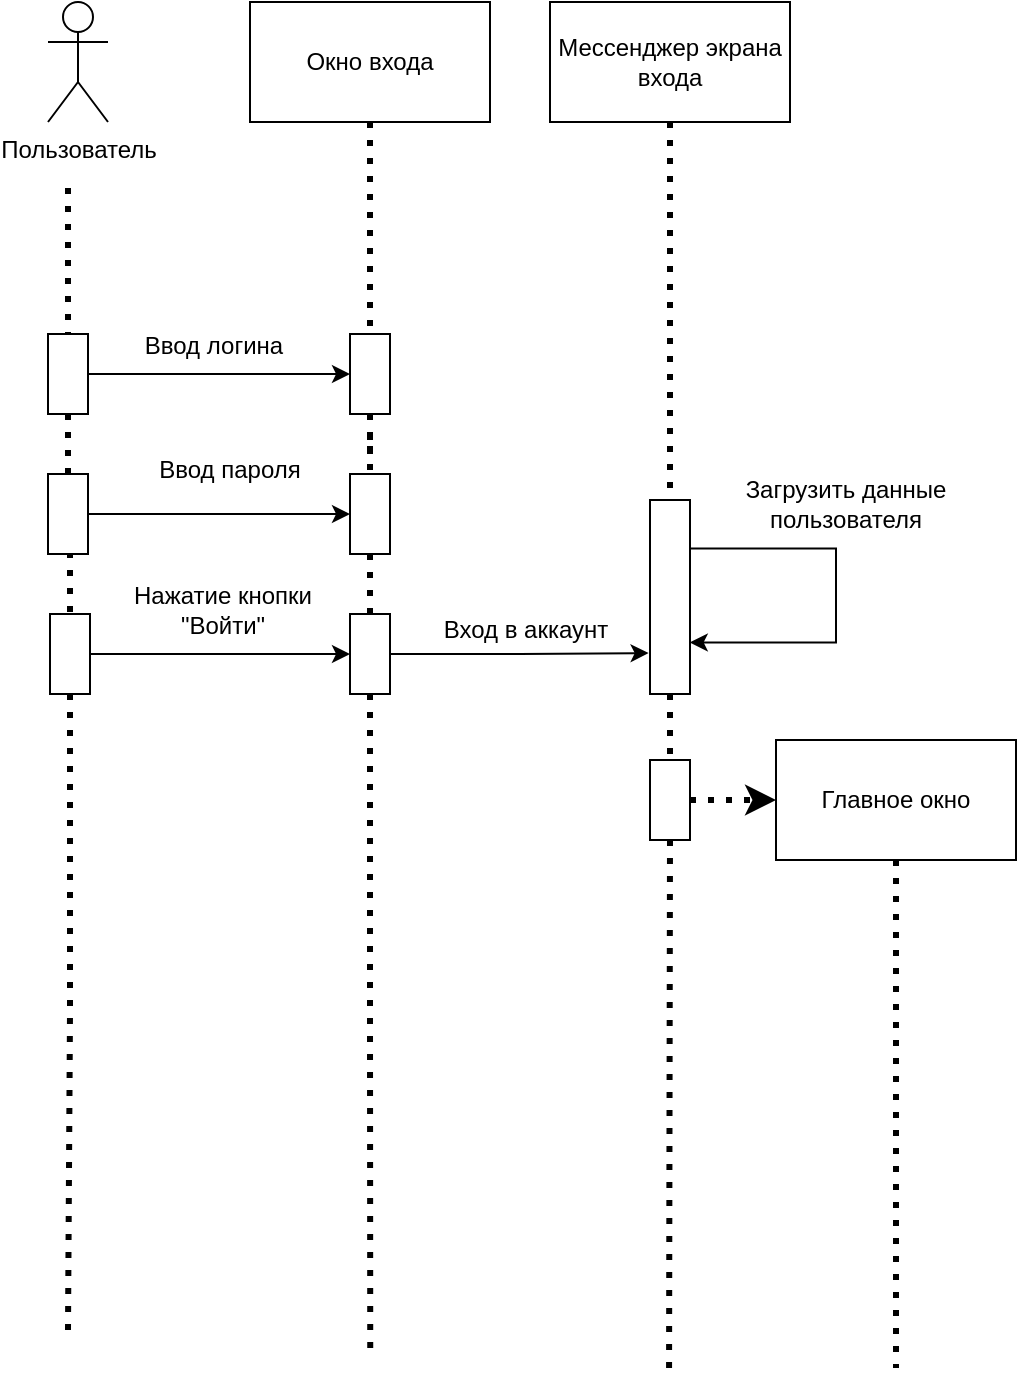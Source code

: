 <mxfile version="24.8.6">
  <diagram name="Page-1" id="2YBvvXClWsGukQMizWep">
    <mxGraphModel dx="1192" dy="570" grid="1" gridSize="10" guides="1" tooltips="1" connect="1" arrows="1" fold="1" page="1" pageScale="1" pageWidth="1169" pageHeight="827" math="0" shadow="0">
      <root>
        <mxCell id="0" />
        <mxCell id="1" parent="0" />
        <mxCell id="BjdsoCqDHpSr6dbRdmxc-4" style="edgeStyle=orthogonalEdgeStyle;rounded=1;orthogonalLoop=1;jettySize=auto;html=1;entryX=0.5;entryY=0;entryDx=0;entryDy=0;dashed=1;dashPattern=1 2;endArrow=none;endFill=0;strokeWidth=3;curved=0;" edge="1" parent="1" target="BjdsoCqDHpSr6dbRdmxc-2">
          <mxGeometry relative="1" as="geometry">
            <mxPoint x="321" y="130" as="sourcePoint" />
            <Array as="points">
              <mxPoint x="321" y="130" />
            </Array>
          </mxGeometry>
        </mxCell>
        <mxCell id="BjdsoCqDHpSr6dbRdmxc-1" value="Пользователь" style="shape=umlActor;verticalLabelPosition=bottom;verticalAlign=top;html=1;outlineConnect=0;" vertex="1" parent="1">
          <mxGeometry x="311" y="37" width="30" height="60" as="geometry" />
        </mxCell>
        <mxCell id="BjdsoCqDHpSr6dbRdmxc-49" style="edgeStyle=orthogonalEdgeStyle;rounded=0;orthogonalLoop=1;jettySize=auto;html=1;exitX=0.5;exitY=1;exitDx=0;exitDy=0;entryX=0.5;entryY=0;entryDx=0;entryDy=0;dashed=1;dashPattern=1 2;strokeWidth=3;endArrow=none;endFill=0;" edge="1" parent="1" source="BjdsoCqDHpSr6dbRdmxc-2" target="BjdsoCqDHpSr6dbRdmxc-47">
          <mxGeometry relative="1" as="geometry" />
        </mxCell>
        <mxCell id="BjdsoCqDHpSr6dbRdmxc-96" style="edgeStyle=orthogonalEdgeStyle;rounded=0;orthogonalLoop=1;jettySize=auto;html=1;exitX=1;exitY=0.5;exitDx=0;exitDy=0;entryX=0;entryY=0.5;entryDx=0;entryDy=0;" edge="1" parent="1" source="BjdsoCqDHpSr6dbRdmxc-2" target="BjdsoCqDHpSr6dbRdmxc-13">
          <mxGeometry relative="1" as="geometry" />
        </mxCell>
        <mxCell id="BjdsoCqDHpSr6dbRdmxc-2" value="" style="rounded=0;whiteSpace=wrap;html=1;" vertex="1" parent="1">
          <mxGeometry x="311" y="203" width="20" height="40" as="geometry" />
        </mxCell>
        <mxCell id="BjdsoCqDHpSr6dbRdmxc-14" style="edgeStyle=orthogonalEdgeStyle;rounded=0;orthogonalLoop=1;jettySize=auto;html=1;exitX=0.5;exitY=1;exitDx=0;exitDy=0;entryX=0.5;entryY=0;entryDx=0;entryDy=0;dashed=1;dashPattern=1 2;endArrow=none;endFill=0;strokeWidth=3;" edge="1" parent="1" source="BjdsoCqDHpSr6dbRdmxc-10" target="BjdsoCqDHpSr6dbRdmxc-13">
          <mxGeometry relative="1" as="geometry" />
        </mxCell>
        <mxCell id="BjdsoCqDHpSr6dbRdmxc-10" value="Окно входа" style="rounded=0;whiteSpace=wrap;html=1;" vertex="1" parent="1">
          <mxGeometry x="412" y="37" width="120" height="60" as="geometry" />
        </mxCell>
        <mxCell id="BjdsoCqDHpSr6dbRdmxc-20" style="edgeStyle=orthogonalEdgeStyle;rounded=0;orthogonalLoop=1;jettySize=auto;html=1;exitX=0.5;exitY=1;exitDx=0;exitDy=0;dashed=1;dashPattern=1 2;strokeWidth=3;endArrow=none;endFill=0;" edge="1" parent="1" source="BjdsoCqDHpSr6dbRdmxc-13" target="BjdsoCqDHpSr6dbRdmxc-18">
          <mxGeometry relative="1" as="geometry" />
        </mxCell>
        <mxCell id="BjdsoCqDHpSr6dbRdmxc-13" value="" style="rounded=0;whiteSpace=wrap;html=1;" vertex="1" parent="1">
          <mxGeometry x="462" y="203" width="20" height="40" as="geometry" />
        </mxCell>
        <mxCell id="BjdsoCqDHpSr6dbRdmxc-16" value="Ввод логина" style="text;html=1;align=center;verticalAlign=middle;whiteSpace=wrap;rounded=0;" vertex="1" parent="1">
          <mxGeometry x="339" y="194" width="110" height="30" as="geometry" />
        </mxCell>
        <mxCell id="BjdsoCqDHpSr6dbRdmxc-81" style="edgeStyle=orthogonalEdgeStyle;rounded=0;orthogonalLoop=1;jettySize=auto;html=1;exitX=0.5;exitY=1;exitDx=0;exitDy=0;entryX=0.5;entryY=0;entryDx=0;entryDy=0;dashed=1;dashPattern=1 2;strokeWidth=3;endArrow=none;endFill=0;" edge="1" parent="1" source="BjdsoCqDHpSr6dbRdmxc-17" target="BjdsoCqDHpSr6dbRdmxc-23">
          <mxGeometry relative="1" as="geometry" />
        </mxCell>
        <mxCell id="BjdsoCqDHpSr6dbRdmxc-17" value="Мессенджер экрана входа" style="rounded=0;whiteSpace=wrap;html=1;" vertex="1" parent="1">
          <mxGeometry x="562" y="37" width="120" height="60" as="geometry" />
        </mxCell>
        <mxCell id="BjdsoCqDHpSr6dbRdmxc-98" style="edgeStyle=orthogonalEdgeStyle;rounded=0;orthogonalLoop=1;jettySize=auto;html=1;exitX=0.5;exitY=1;exitDx=0;exitDy=0;entryX=0.5;entryY=0;entryDx=0;entryDy=0;endArrow=none;endFill=0;strokeWidth=3;dashed=1;dashPattern=1 2;" edge="1" parent="1" source="BjdsoCqDHpSr6dbRdmxc-18" target="BjdsoCqDHpSr6dbRdmxc-19">
          <mxGeometry relative="1" as="geometry" />
        </mxCell>
        <mxCell id="BjdsoCqDHpSr6dbRdmxc-18" value="" style="rounded=0;whiteSpace=wrap;html=1;" vertex="1" parent="1">
          <mxGeometry x="462" y="273" width="20" height="40" as="geometry" />
        </mxCell>
        <mxCell id="BjdsoCqDHpSr6dbRdmxc-44" style="edgeStyle=orthogonalEdgeStyle;rounded=0;orthogonalLoop=1;jettySize=auto;html=1;exitX=0.5;exitY=1;exitDx=0;exitDy=0;dashed=1;dashPattern=1 2;strokeWidth=3;endArrow=none;endFill=0;" edge="1" parent="1" source="BjdsoCqDHpSr6dbRdmxc-19">
          <mxGeometry relative="1" as="geometry">
            <mxPoint x="472.118" y="713" as="targetPoint" />
          </mxGeometry>
        </mxCell>
        <mxCell id="BjdsoCqDHpSr6dbRdmxc-19" value="" style="rounded=0;whiteSpace=wrap;html=1;" vertex="1" parent="1">
          <mxGeometry x="462" y="343" width="20" height="40" as="geometry" />
        </mxCell>
        <mxCell id="BjdsoCqDHpSr6dbRdmxc-31" style="edgeStyle=orthogonalEdgeStyle;rounded=0;orthogonalLoop=1;jettySize=auto;html=1;exitX=0.5;exitY=1;exitDx=0;exitDy=0;entryX=0.5;entryY=0;entryDx=0;entryDy=0;dashed=1;dashPattern=1 2;endArrow=none;endFill=0;strokeWidth=3;" edge="1" parent="1" source="BjdsoCqDHpSr6dbRdmxc-23" target="BjdsoCqDHpSr6dbRdmxc-30">
          <mxGeometry relative="1" as="geometry" />
        </mxCell>
        <mxCell id="BjdsoCqDHpSr6dbRdmxc-77" style="edgeStyle=orthogonalEdgeStyle;rounded=0;orthogonalLoop=1;jettySize=auto;html=1;exitX=1;exitY=0.25;exitDx=0;exitDy=0;entryX=0.994;entryY=0.734;entryDx=0;entryDy=0;entryPerimeter=0;" edge="1" parent="1" source="BjdsoCqDHpSr6dbRdmxc-23" target="BjdsoCqDHpSr6dbRdmxc-23">
          <mxGeometry relative="1" as="geometry">
            <mxPoint x="632.222" y="426" as="targetPoint" />
            <Array as="points">
              <mxPoint x="705" y="310" />
              <mxPoint x="705" y="357" />
            </Array>
          </mxGeometry>
        </mxCell>
        <mxCell id="BjdsoCqDHpSr6dbRdmxc-23" value="" style="rounded=0;whiteSpace=wrap;html=1;" vertex="1" parent="1">
          <mxGeometry x="612" y="286" width="20" height="97" as="geometry" />
        </mxCell>
        <mxCell id="BjdsoCqDHpSr6dbRdmxc-29" value="Загрузить данные пользователя" style="text;html=1;align=center;verticalAlign=middle;whiteSpace=wrap;rounded=0;" vertex="1" parent="1">
          <mxGeometry x="655" y="273" width="110" height="30" as="geometry" />
        </mxCell>
        <mxCell id="BjdsoCqDHpSr6dbRdmxc-45" style="edgeStyle=orthogonalEdgeStyle;rounded=0;orthogonalLoop=1;jettySize=auto;html=1;exitX=0.5;exitY=1;exitDx=0;exitDy=0;dashed=1;dashPattern=1 2;strokeWidth=3;endArrow=none;endFill=0;" edge="1" parent="1" source="BjdsoCqDHpSr6dbRdmxc-30">
          <mxGeometry relative="1" as="geometry">
            <mxPoint x="621.529" y="723" as="targetPoint" />
          </mxGeometry>
        </mxCell>
        <mxCell id="BjdsoCqDHpSr6dbRdmxc-79" style="edgeStyle=orthogonalEdgeStyle;rounded=0;orthogonalLoop=1;jettySize=auto;html=1;exitX=1;exitY=0.5;exitDx=0;exitDy=0;entryX=0;entryY=0.5;entryDx=0;entryDy=0;dashed=1;dashPattern=1 2;strokeWidth=3;endArrow=classic;endFill=1;" edge="1" parent="1" source="BjdsoCqDHpSr6dbRdmxc-30" target="BjdsoCqDHpSr6dbRdmxc-78">
          <mxGeometry relative="1" as="geometry" />
        </mxCell>
        <mxCell id="BjdsoCqDHpSr6dbRdmxc-30" value="" style="rounded=0;whiteSpace=wrap;html=1;" vertex="1" parent="1">
          <mxGeometry x="612" y="416" width="20" height="40" as="geometry" />
        </mxCell>
        <mxCell id="BjdsoCqDHpSr6dbRdmxc-50" style="edgeStyle=orthogonalEdgeStyle;rounded=0;orthogonalLoop=1;jettySize=auto;html=1;exitX=0.5;exitY=1;exitDx=0;exitDy=0;entryX=0.5;entryY=0;entryDx=0;entryDy=0;dashed=1;dashPattern=1 2;strokeWidth=3;endArrow=none;endFill=0;" edge="1" parent="1" source="BjdsoCqDHpSr6dbRdmxc-47" target="BjdsoCqDHpSr6dbRdmxc-48">
          <mxGeometry relative="1" as="geometry" />
        </mxCell>
        <mxCell id="BjdsoCqDHpSr6dbRdmxc-95" style="edgeStyle=orthogonalEdgeStyle;rounded=0;orthogonalLoop=1;jettySize=auto;html=1;exitX=1;exitY=0.5;exitDx=0;exitDy=0;entryX=0;entryY=0.5;entryDx=0;entryDy=0;" edge="1" parent="1" source="BjdsoCqDHpSr6dbRdmxc-47" target="BjdsoCqDHpSr6dbRdmxc-18">
          <mxGeometry relative="1" as="geometry" />
        </mxCell>
        <mxCell id="BjdsoCqDHpSr6dbRdmxc-47" value="" style="rounded=0;whiteSpace=wrap;html=1;" vertex="1" parent="1">
          <mxGeometry x="311" y="273" width="20" height="40" as="geometry" />
        </mxCell>
        <mxCell id="BjdsoCqDHpSr6dbRdmxc-90" style="edgeStyle=orthogonalEdgeStyle;rounded=0;orthogonalLoop=1;jettySize=auto;html=1;exitX=0.5;exitY=1;exitDx=0;exitDy=0;dashed=1;dashPattern=1 2;strokeWidth=3;endArrow=none;endFill=0;" edge="1" parent="1" source="BjdsoCqDHpSr6dbRdmxc-48">
          <mxGeometry relative="1" as="geometry">
            <mxPoint x="321" y="701" as="targetPoint" />
          </mxGeometry>
        </mxCell>
        <mxCell id="BjdsoCqDHpSr6dbRdmxc-97" style="edgeStyle=orthogonalEdgeStyle;rounded=0;orthogonalLoop=1;jettySize=auto;html=1;exitX=1;exitY=0.5;exitDx=0;exitDy=0;entryX=0;entryY=0.5;entryDx=0;entryDy=0;" edge="1" parent="1" source="BjdsoCqDHpSr6dbRdmxc-48" target="BjdsoCqDHpSr6dbRdmxc-19">
          <mxGeometry relative="1" as="geometry" />
        </mxCell>
        <mxCell id="BjdsoCqDHpSr6dbRdmxc-48" value="" style="rounded=0;whiteSpace=wrap;html=1;" vertex="1" parent="1">
          <mxGeometry x="312" y="343" width="20" height="40" as="geometry" />
        </mxCell>
        <mxCell id="BjdsoCqDHpSr6dbRdmxc-65" value="Ввод пароля" style="text;html=1;align=center;verticalAlign=middle;whiteSpace=wrap;rounded=0;" vertex="1" parent="1">
          <mxGeometry x="332" y="256" width="140" height="30" as="geometry" />
        </mxCell>
        <mxCell id="BjdsoCqDHpSr6dbRdmxc-72" value="Нажатие кнопки &quot;Войти&quot;" style="text;html=1;align=center;verticalAlign=middle;whiteSpace=wrap;rounded=0;" vertex="1" parent="1">
          <mxGeometry x="332" y="326" width="133" height="30" as="geometry" />
        </mxCell>
        <mxCell id="BjdsoCqDHpSr6dbRdmxc-76" style="edgeStyle=orthogonalEdgeStyle;rounded=0;orthogonalLoop=1;jettySize=auto;html=1;exitX=1;exitY=0.5;exitDx=0;exitDy=0;entryX=-0.035;entryY=0.789;entryDx=0;entryDy=0;entryPerimeter=0;strokeWidth=1;endArrow=classic;endFill=1;" edge="1" parent="1" source="BjdsoCqDHpSr6dbRdmxc-19" target="BjdsoCqDHpSr6dbRdmxc-23">
          <mxGeometry relative="1" as="geometry" />
        </mxCell>
        <mxCell id="BjdsoCqDHpSr6dbRdmxc-100" style="edgeStyle=orthogonalEdgeStyle;rounded=0;orthogonalLoop=1;jettySize=auto;html=1;exitX=0.5;exitY=1;exitDx=0;exitDy=0;dashed=1;dashPattern=1 2;strokeWidth=3;endArrow=none;endFill=0;" edge="1" parent="1" source="BjdsoCqDHpSr6dbRdmxc-78">
          <mxGeometry relative="1" as="geometry">
            <mxPoint x="735" y="720" as="targetPoint" />
          </mxGeometry>
        </mxCell>
        <mxCell id="BjdsoCqDHpSr6dbRdmxc-78" value="Главное окно" style="rounded=0;whiteSpace=wrap;html=1;" vertex="1" parent="1">
          <mxGeometry x="675" y="406" width="120" height="60" as="geometry" />
        </mxCell>
        <mxCell id="BjdsoCqDHpSr6dbRdmxc-86" value="Вход в аккаунт" style="text;html=1;align=center;verticalAlign=middle;whiteSpace=wrap;rounded=0;" vertex="1" parent="1">
          <mxGeometry x="495" y="336" width="110" height="30" as="geometry" />
        </mxCell>
      </root>
    </mxGraphModel>
  </diagram>
</mxfile>
